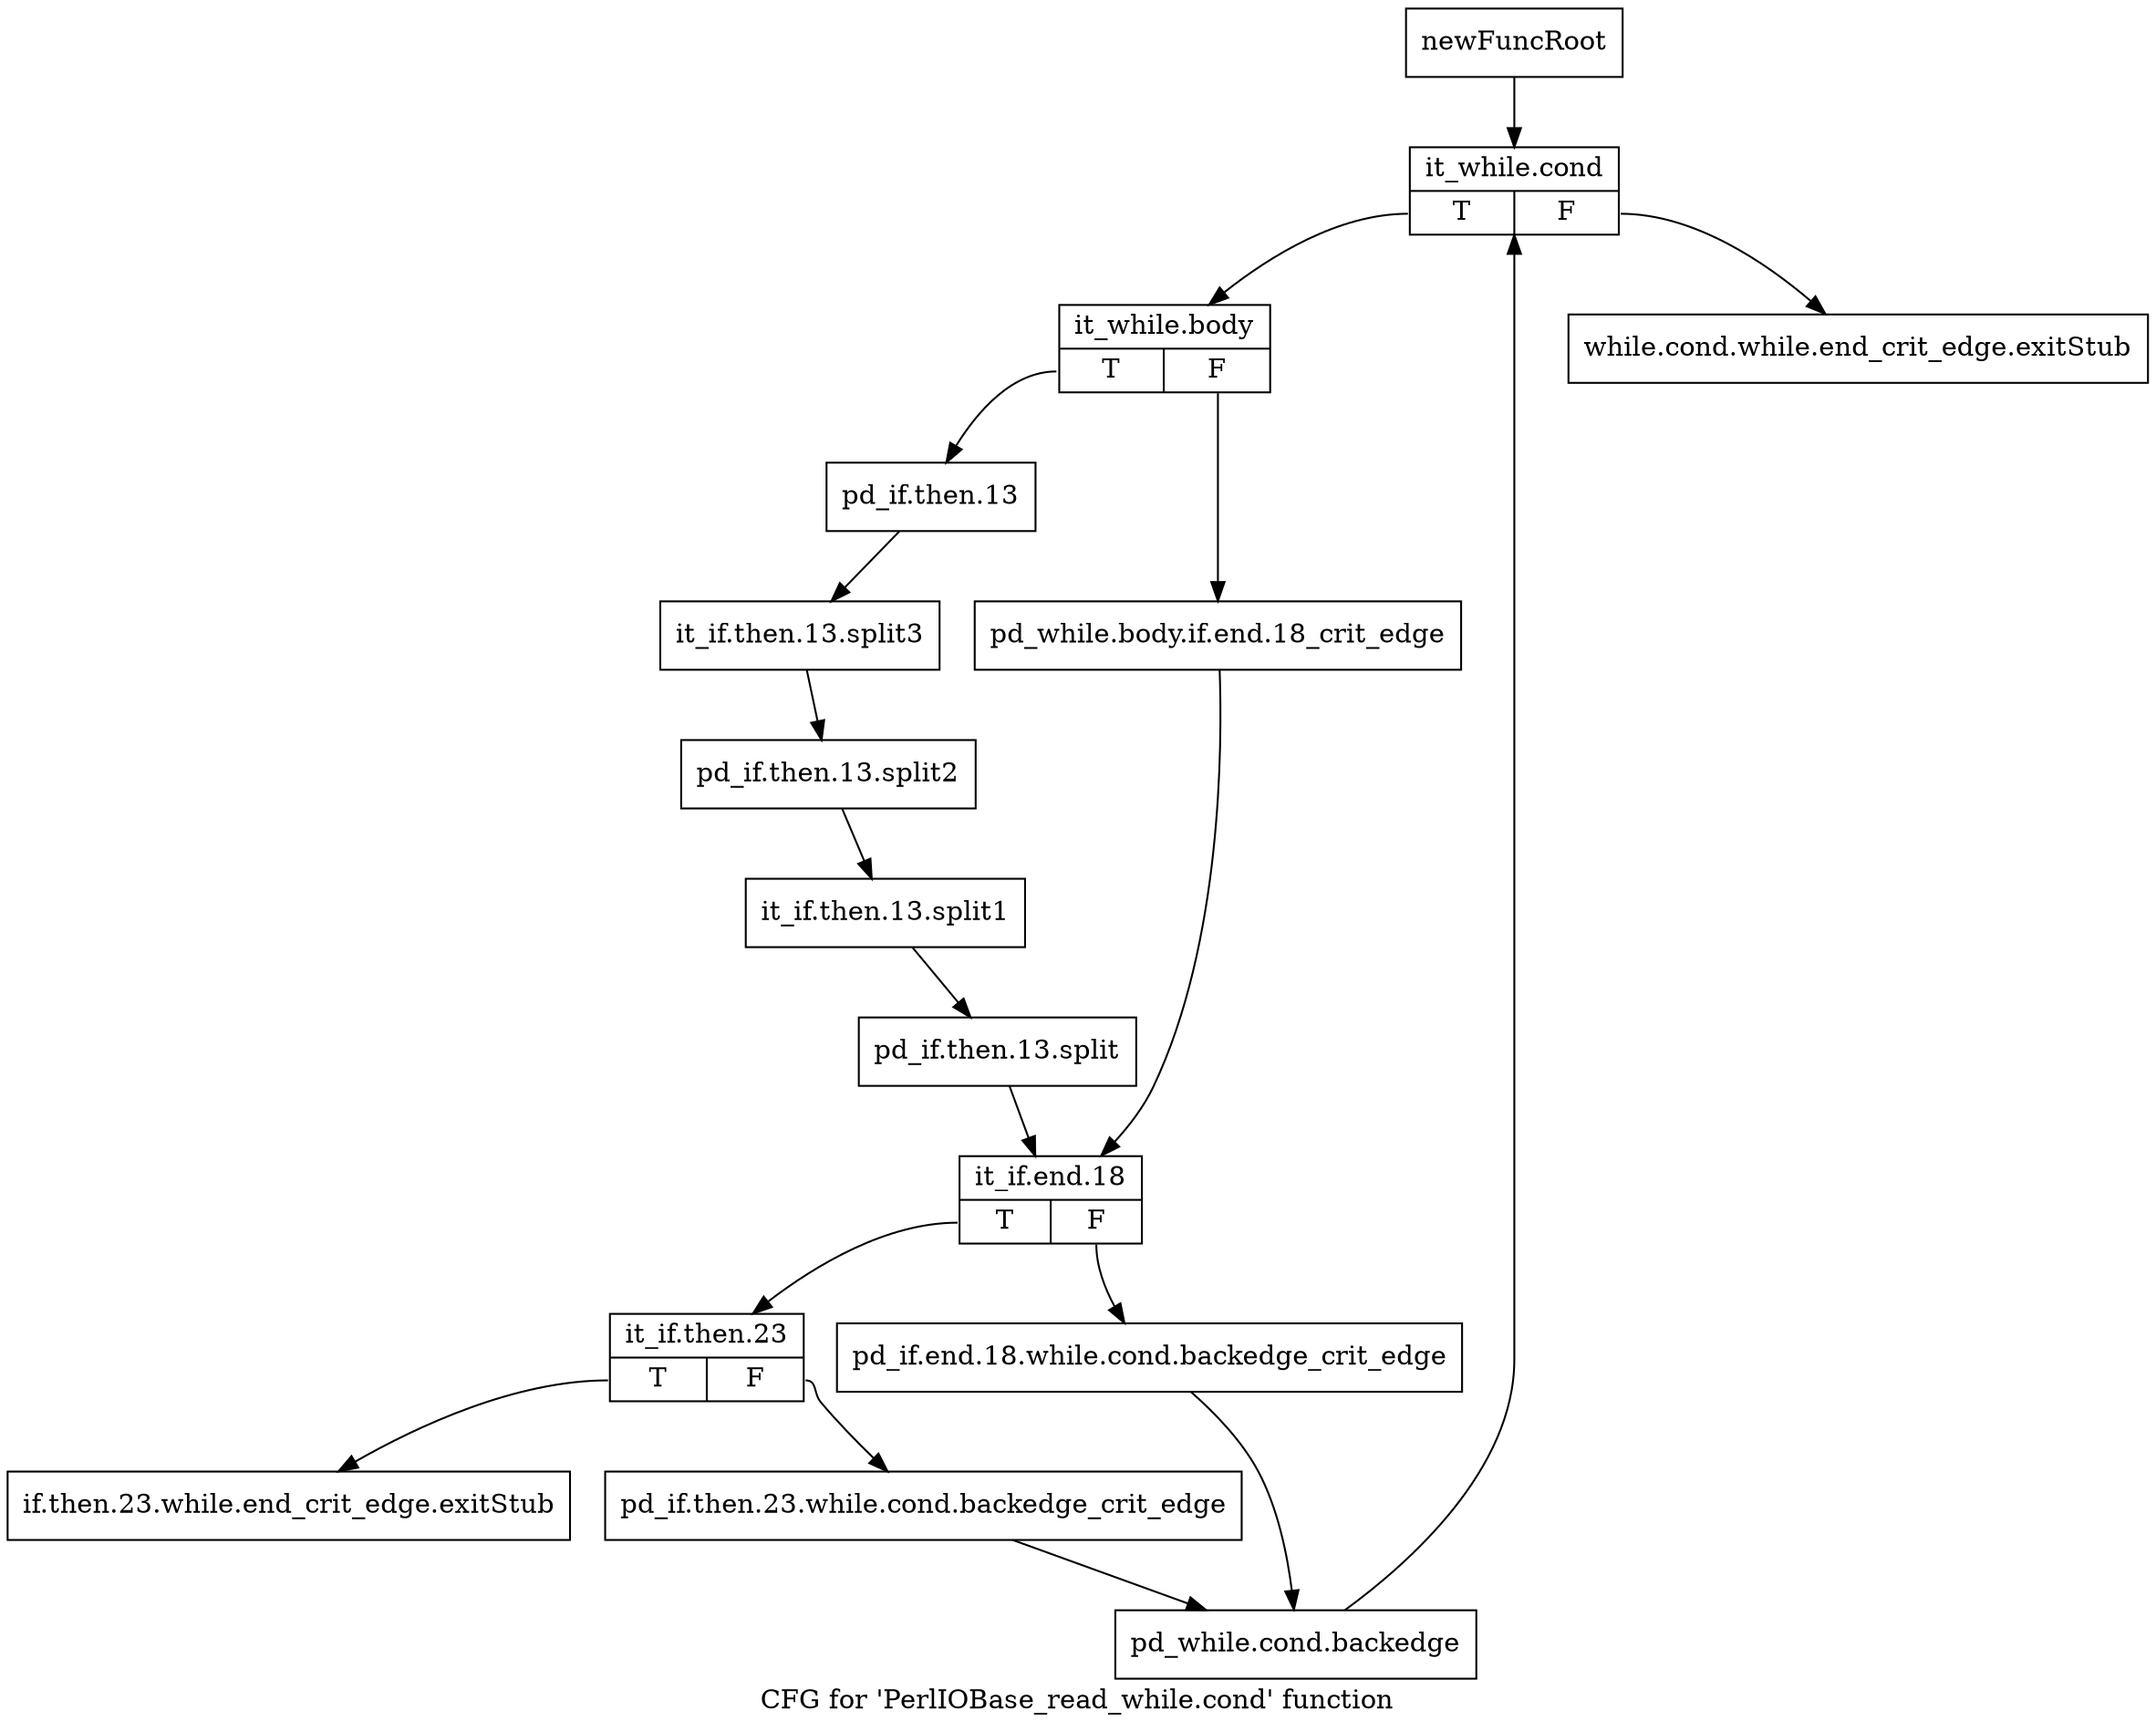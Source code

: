 digraph "CFG for 'PerlIOBase_read_while.cond' function" {
	label="CFG for 'PerlIOBase_read_while.cond' function";

	Node0x4d9f7e0 [shape=record,label="{newFuncRoot}"];
	Node0x4d9f7e0 -> Node0x4d9f8d0;
	Node0x4d9f830 [shape=record,label="{while.cond.while.end_crit_edge.exitStub}"];
	Node0x4d9f880 [shape=record,label="{if.then.23.while.end_crit_edge.exitStub}"];
	Node0x4d9f8d0 [shape=record,label="{it_while.cond|{<s0>T|<s1>F}}"];
	Node0x4d9f8d0:s0 -> Node0x4d9f920;
	Node0x4d9f8d0:s1 -> Node0x4d9f830;
	Node0x4d9f920 [shape=record,label="{it_while.body|{<s0>T|<s1>F}}"];
	Node0x4d9f920:s0 -> Node0x4d9f9c0;
	Node0x4d9f920:s1 -> Node0x4d9f970;
	Node0x4d9f970 [shape=record,label="{pd_while.body.if.end.18_crit_edge}"];
	Node0x4d9f970 -> Node0x4d9fa10;
	Node0x4d9f9c0 [shape=record,label="{pd_if.then.13}"];
	Node0x4d9f9c0 -> Node0x6465d50;
	Node0x6465d50 [shape=record,label="{it_if.then.13.split3}"];
	Node0x6465d50 -> Node0x6465df0;
	Node0x6465df0 [shape=record,label="{pd_if.then.13.split2}"];
	Node0x6465df0 -> Node0x6451610;
	Node0x6451610 [shape=record,label="{it_if.then.13.split1}"];
	Node0x6451610 -> Node0x6465e40;
	Node0x6465e40 [shape=record,label="{pd_if.then.13.split}"];
	Node0x6465e40 -> Node0x4d9fa10;
	Node0x4d9fa10 [shape=record,label="{it_if.end.18|{<s0>T|<s1>F}}"];
	Node0x4d9fa10:s0 -> Node0x4d9fab0;
	Node0x4d9fa10:s1 -> Node0x4d9fa60;
	Node0x4d9fa60 [shape=record,label="{pd_if.end.18.while.cond.backedge_crit_edge}"];
	Node0x4d9fa60 -> Node0x4d9fb50;
	Node0x4d9fab0 [shape=record,label="{it_if.then.23|{<s0>T|<s1>F}}"];
	Node0x4d9fab0:s0 -> Node0x4d9f880;
	Node0x4d9fab0:s1 -> Node0x4d9fb00;
	Node0x4d9fb00 [shape=record,label="{pd_if.then.23.while.cond.backedge_crit_edge}"];
	Node0x4d9fb00 -> Node0x4d9fb50;
	Node0x4d9fb50 [shape=record,label="{pd_while.cond.backedge}"];
	Node0x4d9fb50 -> Node0x4d9f8d0;
}
